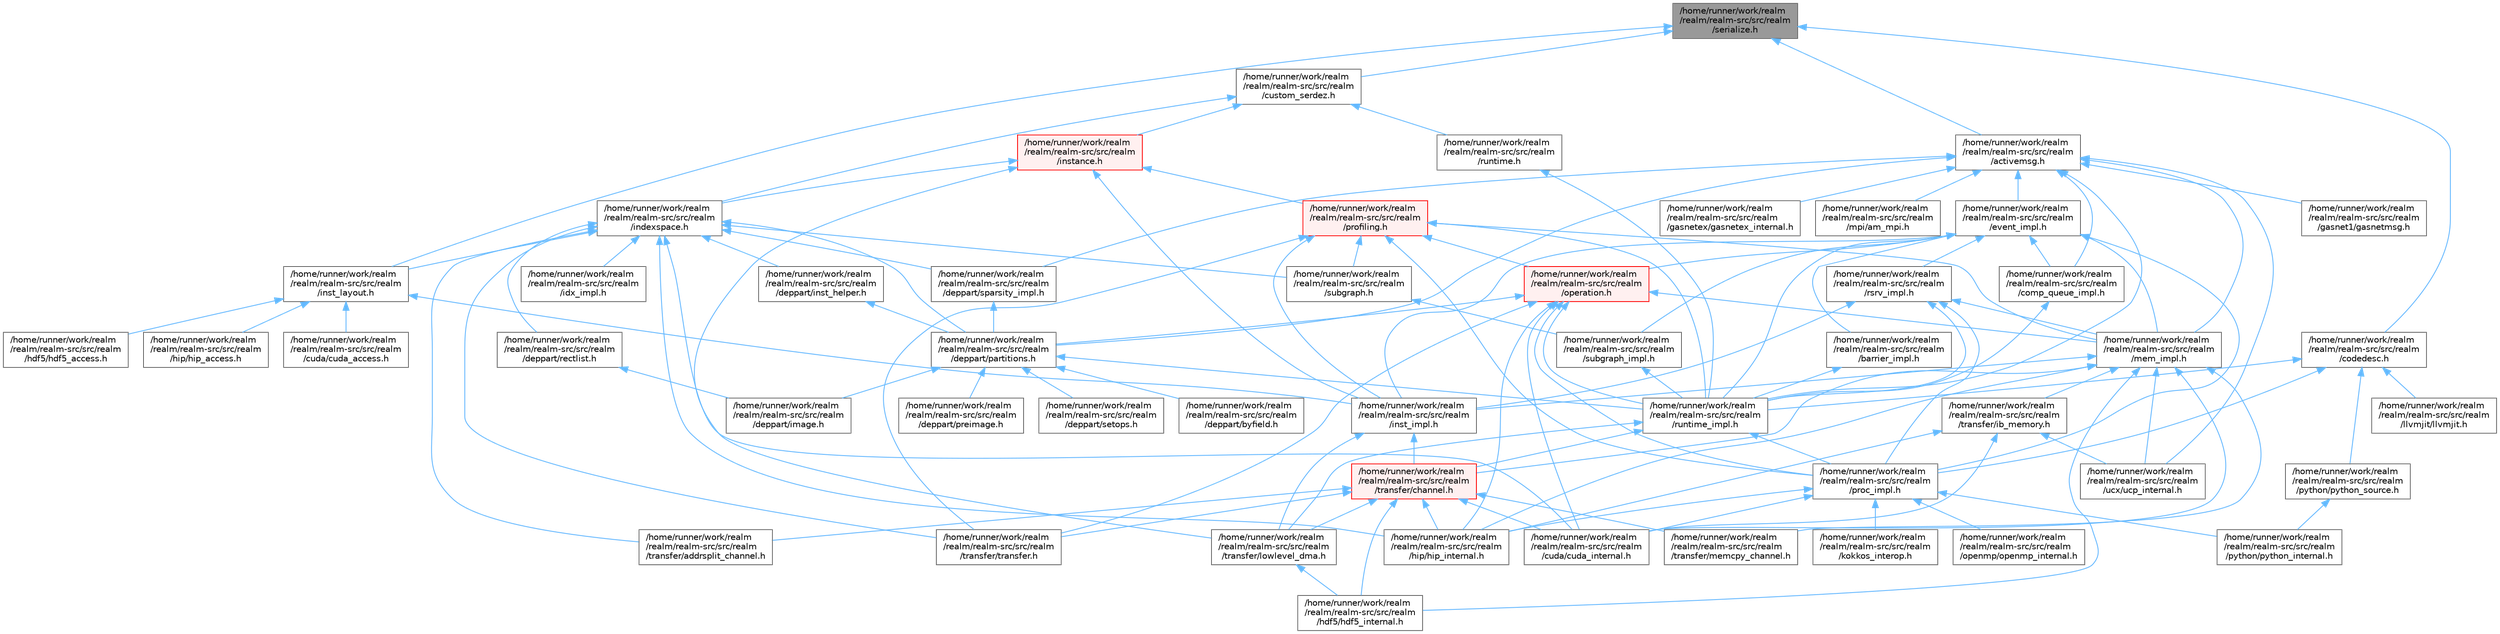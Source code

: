 digraph "/home/runner/work/realm/realm/realm-src/src/realm/serialize.h"
{
 // LATEX_PDF_SIZE
  bgcolor="transparent";
  edge [fontname=Helvetica,fontsize=10,labelfontname=Helvetica,labelfontsize=10];
  node [fontname=Helvetica,fontsize=10,shape=box,height=0.2,width=0.4];
  Node1 [id="Node000001",label="/home/runner/work/realm\l/realm/realm-src/src/realm\l/serialize.h",height=0.2,width=0.4,color="gray40", fillcolor="grey60", style="filled", fontcolor="black",tooltip=" "];
  Node1 -> Node2 [id="edge1_Node000001_Node000002",dir="back",color="steelblue1",style="solid",tooltip=" "];
  Node2 [id="Node000002",label="/home/runner/work/realm\l/realm/realm-src/src/realm\l/activemsg.h",height=0.2,width=0.4,color="grey40", fillcolor="white", style="filled",URL="$activemsg_8h.html",tooltip=" "];
  Node2 -> Node3 [id="edge2_Node000002_Node000003",dir="back",color="steelblue1",style="solid",tooltip=" "];
  Node3 [id="Node000003",label="/home/runner/work/realm\l/realm/realm-src/src/realm\l/comp_queue_impl.h",height=0.2,width=0.4,color="grey40", fillcolor="white", style="filled",URL="$comp__queue__impl_8h.html",tooltip=" "];
  Node3 -> Node4 [id="edge3_Node000003_Node000004",dir="back",color="steelblue1",style="solid",tooltip=" "];
  Node4 [id="Node000004",label="/home/runner/work/realm\l/realm/realm-src/src/realm\l/runtime_impl.h",height=0.2,width=0.4,color="grey40", fillcolor="white", style="filled",URL="$runtime__impl_8h.html",tooltip=" "];
  Node4 -> Node5 [id="edge4_Node000004_Node000005",dir="back",color="steelblue1",style="solid",tooltip=" "];
  Node5 [id="Node000005",label="/home/runner/work/realm\l/realm/realm-src/src/realm\l/proc_impl.h",height=0.2,width=0.4,color="grey40", fillcolor="white", style="filled",URL="$proc__impl_8h.html",tooltip=" "];
  Node5 -> Node6 [id="edge5_Node000005_Node000006",dir="back",color="steelblue1",style="solid",tooltip=" "];
  Node6 [id="Node000006",label="/home/runner/work/realm\l/realm/realm-src/src/realm\l/cuda/cuda_internal.h",height=0.2,width=0.4,color="grey40", fillcolor="white", style="filled",URL="$cuda__internal_8h.html",tooltip=" "];
  Node5 -> Node7 [id="edge6_Node000005_Node000007",dir="back",color="steelblue1",style="solid",tooltip=" "];
  Node7 [id="Node000007",label="/home/runner/work/realm\l/realm/realm-src/src/realm\l/hip/hip_internal.h",height=0.2,width=0.4,color="grey40", fillcolor="white", style="filled",URL="$hip__internal_8h.html",tooltip=" "];
  Node5 -> Node8 [id="edge7_Node000005_Node000008",dir="back",color="steelblue1",style="solid",tooltip=" "];
  Node8 [id="Node000008",label="/home/runner/work/realm\l/realm/realm-src/src/realm\l/kokkos_interop.h",height=0.2,width=0.4,color="grey40", fillcolor="white", style="filled",URL="$kokkos__interop_8h.html",tooltip=" "];
  Node5 -> Node9 [id="edge8_Node000005_Node000009",dir="back",color="steelblue1",style="solid",tooltip=" "];
  Node9 [id="Node000009",label="/home/runner/work/realm\l/realm/realm-src/src/realm\l/openmp/openmp_internal.h",height=0.2,width=0.4,color="grey40", fillcolor="white", style="filled",URL="$openmp__internal_8h.html",tooltip=" "];
  Node5 -> Node10 [id="edge9_Node000005_Node000010",dir="back",color="steelblue1",style="solid",tooltip=" "];
  Node10 [id="Node000010",label="/home/runner/work/realm\l/realm/realm-src/src/realm\l/python/python_internal.h",height=0.2,width=0.4,color="grey40", fillcolor="white", style="filled",URL="$python__internal_8h.html",tooltip=" "];
  Node4 -> Node11 [id="edge10_Node000004_Node000011",dir="back",color="steelblue1",style="solid",tooltip=" "];
  Node11 [id="Node000011",label="/home/runner/work/realm\l/realm/realm-src/src/realm\l/transfer/channel.h",height=0.2,width=0.4,color="red", fillcolor="#FFF0F0", style="filled",URL="$channel_8h.html",tooltip=" "];
  Node11 -> Node6 [id="edge11_Node000011_Node000006",dir="back",color="steelblue1",style="solid",tooltip=" "];
  Node11 -> Node12 [id="edge12_Node000011_Node000012",dir="back",color="steelblue1",style="solid",tooltip=" "];
  Node12 [id="Node000012",label="/home/runner/work/realm\l/realm/realm-src/src/realm\l/hdf5/hdf5_internal.h",height=0.2,width=0.4,color="grey40", fillcolor="white", style="filled",URL="$hdf5__internal_8h.html",tooltip=" "];
  Node11 -> Node7 [id="edge13_Node000011_Node000007",dir="back",color="steelblue1",style="solid",tooltip=" "];
  Node11 -> Node13 [id="edge14_Node000011_Node000013",dir="back",color="steelblue1",style="solid",tooltip=" "];
  Node13 [id="Node000013",label="/home/runner/work/realm\l/realm/realm-src/src/realm\l/transfer/addrsplit_channel.h",height=0.2,width=0.4,color="grey40", fillcolor="white", style="filled",URL="$addrsplit__channel_8h.html",tooltip=" "];
  Node11 -> Node15 [id="edge15_Node000011_Node000015",dir="back",color="steelblue1",style="solid",tooltip=" "];
  Node15 [id="Node000015",label="/home/runner/work/realm\l/realm/realm-src/src/realm\l/transfer/lowlevel_dma.h",height=0.2,width=0.4,color="grey40", fillcolor="white", style="filled",URL="$lowlevel__dma_8h.html",tooltip=" "];
  Node15 -> Node12 [id="edge16_Node000015_Node000012",dir="back",color="steelblue1",style="solid",tooltip=" "];
  Node11 -> Node16 [id="edge17_Node000011_Node000016",dir="back",color="steelblue1",style="solid",tooltip=" "];
  Node16 [id="Node000016",label="/home/runner/work/realm\l/realm/realm-src/src/realm\l/transfer/memcpy_channel.h",height=0.2,width=0.4,color="grey40", fillcolor="white", style="filled",URL="$memcpy__channel_8h.html",tooltip=" "];
  Node11 -> Node17 [id="edge18_Node000011_Node000017",dir="back",color="steelblue1",style="solid",tooltip=" "];
  Node17 [id="Node000017",label="/home/runner/work/realm\l/realm/realm-src/src/realm\l/transfer/transfer.h",height=0.2,width=0.4,color="grey40", fillcolor="white", style="filled",URL="$transfer_8h.html",tooltip=" "];
  Node4 -> Node15 [id="edge19_Node000004_Node000015",dir="back",color="steelblue1",style="solid",tooltip=" "];
  Node2 -> Node18 [id="edge20_Node000002_Node000018",dir="back",color="steelblue1",style="solid",tooltip=" "];
  Node18 [id="Node000018",label="/home/runner/work/realm\l/realm/realm-src/src/realm\l/deppart/partitions.h",height=0.2,width=0.4,color="grey40", fillcolor="white", style="filled",URL="$partitions_8h.html",tooltip=" "];
  Node18 -> Node19 [id="edge21_Node000018_Node000019",dir="back",color="steelblue1",style="solid",tooltip=" "];
  Node19 [id="Node000019",label="/home/runner/work/realm\l/realm/realm-src/src/realm\l/deppart/byfield.h",height=0.2,width=0.4,color="grey40", fillcolor="white", style="filled",URL="$byfield_8h.html",tooltip=" "];
  Node18 -> Node20 [id="edge22_Node000018_Node000020",dir="back",color="steelblue1",style="solid",tooltip=" "];
  Node20 [id="Node000020",label="/home/runner/work/realm\l/realm/realm-src/src/realm\l/deppart/image.h",height=0.2,width=0.4,color="grey40", fillcolor="white", style="filled",URL="$image_8h.html",tooltip=" "];
  Node18 -> Node21 [id="edge23_Node000018_Node000021",dir="back",color="steelblue1",style="solid",tooltip=" "];
  Node21 [id="Node000021",label="/home/runner/work/realm\l/realm/realm-src/src/realm\l/deppart/preimage.h",height=0.2,width=0.4,color="grey40", fillcolor="white", style="filled",URL="$preimage_8h.html",tooltip=" "];
  Node18 -> Node22 [id="edge24_Node000018_Node000022",dir="back",color="steelblue1",style="solid",tooltip=" "];
  Node22 [id="Node000022",label="/home/runner/work/realm\l/realm/realm-src/src/realm\l/deppart/setops.h",height=0.2,width=0.4,color="grey40", fillcolor="white", style="filled",URL="$setops_8h.html",tooltip=" "];
  Node18 -> Node4 [id="edge25_Node000018_Node000004",dir="back",color="steelblue1",style="solid",tooltip=" "];
  Node2 -> Node23 [id="edge26_Node000002_Node000023",dir="back",color="steelblue1",style="solid",tooltip=" "];
  Node23 [id="Node000023",label="/home/runner/work/realm\l/realm/realm-src/src/realm\l/deppart/sparsity_impl.h",height=0.2,width=0.4,color="grey40", fillcolor="white", style="filled",URL="$sparsity__impl_8h.html",tooltip=" "];
  Node23 -> Node18 [id="edge27_Node000023_Node000018",dir="back",color="steelblue1",style="solid",tooltip=" "];
  Node2 -> Node24 [id="edge28_Node000002_Node000024",dir="back",color="steelblue1",style="solid",tooltip=" "];
  Node24 [id="Node000024",label="/home/runner/work/realm\l/realm/realm-src/src/realm\l/event_impl.h",height=0.2,width=0.4,color="grey40", fillcolor="white", style="filled",URL="$event__impl_8h.html",tooltip=" "];
  Node24 -> Node25 [id="edge29_Node000024_Node000025",dir="back",color="steelblue1",style="solid",tooltip=" "];
  Node25 [id="Node000025",label="/home/runner/work/realm\l/realm/realm-src/src/realm\l/barrier_impl.h",height=0.2,width=0.4,color="grey40", fillcolor="white", style="filled",URL="$barrier__impl_8h.html",tooltip=" "];
  Node25 -> Node4 [id="edge30_Node000025_Node000004",dir="back",color="steelblue1",style="solid",tooltip=" "];
  Node24 -> Node3 [id="edge31_Node000024_Node000003",dir="back",color="steelblue1",style="solid",tooltip=" "];
  Node24 -> Node26 [id="edge32_Node000024_Node000026",dir="back",color="steelblue1",style="solid",tooltip=" "];
  Node26 [id="Node000026",label="/home/runner/work/realm\l/realm/realm-src/src/realm\l/inst_impl.h",height=0.2,width=0.4,color="grey40", fillcolor="white", style="filled",URL="$inst__impl_8h.html",tooltip=" "];
  Node26 -> Node11 [id="edge33_Node000026_Node000011",dir="back",color="steelblue1",style="solid",tooltip=" "];
  Node26 -> Node15 [id="edge34_Node000026_Node000015",dir="back",color="steelblue1",style="solid",tooltip=" "];
  Node24 -> Node27 [id="edge35_Node000024_Node000027",dir="back",color="steelblue1",style="solid",tooltip=" "];
  Node27 [id="Node000027",label="/home/runner/work/realm\l/realm/realm-src/src/realm\l/mem_impl.h",height=0.2,width=0.4,color="grey40", fillcolor="white", style="filled",URL="$mem__impl_8h.html",tooltip=" "];
  Node27 -> Node6 [id="edge36_Node000027_Node000006",dir="back",color="steelblue1",style="solid",tooltip=" "];
  Node27 -> Node12 [id="edge37_Node000027_Node000012",dir="back",color="steelblue1",style="solid",tooltip=" "];
  Node27 -> Node7 [id="edge38_Node000027_Node000007",dir="back",color="steelblue1",style="solid",tooltip=" "];
  Node27 -> Node26 [id="edge39_Node000027_Node000026",dir="back",color="steelblue1",style="solid",tooltip=" "];
  Node27 -> Node11 [id="edge40_Node000027_Node000011",dir="back",color="steelblue1",style="solid",tooltip=" "];
  Node27 -> Node28 [id="edge41_Node000027_Node000028",dir="back",color="steelblue1",style="solid",tooltip=" "];
  Node28 [id="Node000028",label="/home/runner/work/realm\l/realm/realm-src/src/realm\l/transfer/ib_memory.h",height=0.2,width=0.4,color="grey40", fillcolor="white", style="filled",URL="$ib__memory_8h.html",tooltip=" "];
  Node28 -> Node6 [id="edge42_Node000028_Node000006",dir="back",color="steelblue1",style="solid",tooltip=" "];
  Node28 -> Node7 [id="edge43_Node000028_Node000007",dir="back",color="steelblue1",style="solid",tooltip=" "];
  Node28 -> Node29 [id="edge44_Node000028_Node000029",dir="back",color="steelblue1",style="solid",tooltip=" "];
  Node29 [id="Node000029",label="/home/runner/work/realm\l/realm/realm-src/src/realm\l/ucx/ucp_internal.h",height=0.2,width=0.4,color="grey40", fillcolor="white", style="filled",URL="$ucp__internal_8h.html",tooltip=" "];
  Node27 -> Node16 [id="edge45_Node000027_Node000016",dir="back",color="steelblue1",style="solid",tooltip=" "];
  Node27 -> Node29 [id="edge46_Node000027_Node000029",dir="back",color="steelblue1",style="solid",tooltip=" "];
  Node24 -> Node30 [id="edge47_Node000024_Node000030",dir="back",color="steelblue1",style="solid",tooltip=" "];
  Node30 [id="Node000030",label="/home/runner/work/realm\l/realm/realm-src/src/realm\l/operation.h",height=0.2,width=0.4,color="red", fillcolor="#FFF0F0", style="filled",URL="$operation_8h.html",tooltip=" "];
  Node30 -> Node6 [id="edge48_Node000030_Node000006",dir="back",color="steelblue1",style="solid",tooltip=" "];
  Node30 -> Node18 [id="edge49_Node000030_Node000018",dir="back",color="steelblue1",style="solid",tooltip=" "];
  Node30 -> Node7 [id="edge50_Node000030_Node000007",dir="back",color="steelblue1",style="solid",tooltip=" "];
  Node30 -> Node27 [id="edge51_Node000030_Node000027",dir="back",color="steelblue1",style="solid",tooltip=" "];
  Node30 -> Node5 [id="edge52_Node000030_Node000005",dir="back",color="steelblue1",style="solid",tooltip=" "];
  Node30 -> Node4 [id="edge53_Node000030_Node000004",dir="back",color="steelblue1",style="solid",tooltip=" "];
  Node30 -> Node17 [id="edge54_Node000030_Node000017",dir="back",color="steelblue1",style="solid",tooltip=" "];
  Node24 -> Node5 [id="edge55_Node000024_Node000005",dir="back",color="steelblue1",style="solid",tooltip=" "];
  Node24 -> Node32 [id="edge56_Node000024_Node000032",dir="back",color="steelblue1",style="solid",tooltip=" "];
  Node32 [id="Node000032",label="/home/runner/work/realm\l/realm/realm-src/src/realm\l/rsrv_impl.h",height=0.2,width=0.4,color="grey40", fillcolor="white", style="filled",URL="$rsrv__impl_8h.html",tooltip=" "];
  Node32 -> Node26 [id="edge57_Node000032_Node000026",dir="back",color="steelblue1",style="solid",tooltip=" "];
  Node32 -> Node27 [id="edge58_Node000032_Node000027",dir="back",color="steelblue1",style="solid",tooltip=" "];
  Node32 -> Node5 [id="edge59_Node000032_Node000005",dir="back",color="steelblue1",style="solid",tooltip=" "];
  Node32 -> Node4 [id="edge60_Node000032_Node000004",dir="back",color="steelblue1",style="solid",tooltip=" "];
  Node24 -> Node4 [id="edge61_Node000024_Node000004",dir="back",color="steelblue1",style="solid",tooltip=" "];
  Node24 -> Node33 [id="edge62_Node000024_Node000033",dir="back",color="steelblue1",style="solid",tooltip=" "];
  Node33 [id="Node000033",label="/home/runner/work/realm\l/realm/realm-src/src/realm\l/subgraph_impl.h",height=0.2,width=0.4,color="grey40", fillcolor="white", style="filled",URL="$subgraph__impl_8h.html",tooltip=" "];
  Node33 -> Node4 [id="edge63_Node000033_Node000004",dir="back",color="steelblue1",style="solid",tooltip=" "];
  Node2 -> Node34 [id="edge64_Node000002_Node000034",dir="back",color="steelblue1",style="solid",tooltip=" "];
  Node34 [id="Node000034",label="/home/runner/work/realm\l/realm/realm-src/src/realm\l/gasnet1/gasnetmsg.h",height=0.2,width=0.4,color="grey40", fillcolor="white", style="filled",URL="$gasnetmsg_8h.html",tooltip=" "];
  Node2 -> Node35 [id="edge65_Node000002_Node000035",dir="back",color="steelblue1",style="solid",tooltip=" "];
  Node35 [id="Node000035",label="/home/runner/work/realm\l/realm/realm-src/src/realm\l/gasnetex/gasnetex_internal.h",height=0.2,width=0.4,color="grey40", fillcolor="white", style="filled",URL="$gasnetex__internal_8h.html",tooltip=" "];
  Node2 -> Node27 [id="edge66_Node000002_Node000027",dir="back",color="steelblue1",style="solid",tooltip=" "];
  Node2 -> Node36 [id="edge67_Node000002_Node000036",dir="back",color="steelblue1",style="solid",tooltip=" "];
  Node36 [id="Node000036",label="/home/runner/work/realm\l/realm/realm-src/src/realm\l/mpi/am_mpi.h",height=0.2,width=0.4,color="grey40", fillcolor="white", style="filled",URL="$am__mpi_8h.html",tooltip=" "];
  Node2 -> Node4 [id="edge68_Node000002_Node000004",dir="back",color="steelblue1",style="solid",tooltip=" "];
  Node2 -> Node29 [id="edge69_Node000002_Node000029",dir="back",color="steelblue1",style="solid",tooltip=" "];
  Node1 -> Node37 [id="edge70_Node000001_Node000037",dir="back",color="steelblue1",style="solid",tooltip=" "];
  Node37 [id="Node000037",label="/home/runner/work/realm\l/realm/realm-src/src/realm\l/codedesc.h",height=0.2,width=0.4,color="grey40", fillcolor="white", style="filled",URL="$codedesc_8h.html",tooltip=" "];
  Node37 -> Node38 [id="edge71_Node000037_Node000038",dir="back",color="steelblue1",style="solid",tooltip=" "];
  Node38 [id="Node000038",label="/home/runner/work/realm\l/realm/realm-src/src/realm\l/llvmjit/llvmjit.h",height=0.2,width=0.4,color="grey40", fillcolor="white", style="filled",URL="$llvmjit_8h.html",tooltip=" "];
  Node37 -> Node5 [id="edge72_Node000037_Node000005",dir="back",color="steelblue1",style="solid",tooltip=" "];
  Node37 -> Node39 [id="edge73_Node000037_Node000039",dir="back",color="steelblue1",style="solid",tooltip=" "];
  Node39 [id="Node000039",label="/home/runner/work/realm\l/realm/realm-src/src/realm\l/python/python_source.h",height=0.2,width=0.4,color="grey40", fillcolor="white", style="filled",URL="$python__source_8h.html",tooltip=" "];
  Node39 -> Node10 [id="edge74_Node000039_Node000010",dir="back",color="steelblue1",style="solid",tooltip=" "];
  Node37 -> Node4 [id="edge75_Node000037_Node000004",dir="back",color="steelblue1",style="solid",tooltip=" "];
  Node1 -> Node40 [id="edge76_Node000001_Node000040",dir="back",color="steelblue1",style="solid",tooltip=" "];
  Node40 [id="Node000040",label="/home/runner/work/realm\l/realm/realm-src/src/realm\l/custom_serdez.h",height=0.2,width=0.4,color="grey40", fillcolor="white", style="filled",URL="$custom__serdez_8h.html",tooltip=" "];
  Node40 -> Node41 [id="edge77_Node000040_Node000041",dir="back",color="steelblue1",style="solid",tooltip=" "];
  Node41 [id="Node000041",label="/home/runner/work/realm\l/realm/realm-src/src/realm\l/indexspace.h",height=0.2,width=0.4,color="grey40", fillcolor="white", style="filled",URL="$indexspace_8h.html",tooltip=" "];
  Node41 -> Node6 [id="edge78_Node000041_Node000006",dir="back",color="steelblue1",style="solid",tooltip=" "];
  Node41 -> Node42 [id="edge79_Node000041_Node000042",dir="back",color="steelblue1",style="solid",tooltip=" "];
  Node42 [id="Node000042",label="/home/runner/work/realm\l/realm/realm-src/src/realm\l/deppart/inst_helper.h",height=0.2,width=0.4,color="grey40", fillcolor="white", style="filled",URL="$inst__helper_8h.html",tooltip=" "];
  Node42 -> Node18 [id="edge80_Node000042_Node000018",dir="back",color="steelblue1",style="solid",tooltip=" "];
  Node41 -> Node18 [id="edge81_Node000041_Node000018",dir="back",color="steelblue1",style="solid",tooltip=" "];
  Node41 -> Node43 [id="edge82_Node000041_Node000043",dir="back",color="steelblue1",style="solid",tooltip=" "];
  Node43 [id="Node000043",label="/home/runner/work/realm\l/realm/realm-src/src/realm\l/deppart/rectlist.h",height=0.2,width=0.4,color="grey40", fillcolor="white", style="filled",URL="$rectlist_8h.html",tooltip=" "];
  Node43 -> Node20 [id="edge83_Node000043_Node000020",dir="back",color="steelblue1",style="solid",tooltip=" "];
  Node41 -> Node23 [id="edge84_Node000041_Node000023",dir="back",color="steelblue1",style="solid",tooltip=" "];
  Node41 -> Node7 [id="edge85_Node000041_Node000007",dir="back",color="steelblue1",style="solid",tooltip=" "];
  Node41 -> Node44 [id="edge86_Node000041_Node000044",dir="back",color="steelblue1",style="solid",tooltip=" "];
  Node44 [id="Node000044",label="/home/runner/work/realm\l/realm/realm-src/src/realm\l/idx_impl.h",height=0.2,width=0.4,color="grey40", fillcolor="white", style="filled",URL="$idx__impl_8h.html",tooltip=" "];
  Node41 -> Node45 [id="edge87_Node000041_Node000045",dir="back",color="steelblue1",style="solid",tooltip=" "];
  Node45 [id="Node000045",label="/home/runner/work/realm\l/realm/realm-src/src/realm\l/inst_layout.h",height=0.2,width=0.4,color="grey40", fillcolor="white", style="filled",URL="$inst__layout_8h.html",tooltip=" "];
  Node45 -> Node46 [id="edge88_Node000045_Node000046",dir="back",color="steelblue1",style="solid",tooltip=" "];
  Node46 [id="Node000046",label="/home/runner/work/realm\l/realm/realm-src/src/realm\l/cuda/cuda_access.h",height=0.2,width=0.4,color="grey40", fillcolor="white", style="filled",URL="$cuda__access_8h.html",tooltip=" "];
  Node45 -> Node47 [id="edge89_Node000045_Node000047",dir="back",color="steelblue1",style="solid",tooltip=" "];
  Node47 [id="Node000047",label="/home/runner/work/realm\l/realm/realm-src/src/realm\l/hdf5/hdf5_access.h",height=0.2,width=0.4,color="grey40", fillcolor="white", style="filled",URL="$hdf5__access_8h.html",tooltip=" "];
  Node45 -> Node48 [id="edge90_Node000045_Node000048",dir="back",color="steelblue1",style="solid",tooltip=" "];
  Node48 [id="Node000048",label="/home/runner/work/realm\l/realm/realm-src/src/realm\l/hip/hip_access.h",height=0.2,width=0.4,color="grey40", fillcolor="white", style="filled",URL="$hip__access_8h.html",tooltip=" "];
  Node45 -> Node26 [id="edge91_Node000045_Node000026",dir="back",color="steelblue1",style="solid",tooltip=" "];
  Node41 -> Node49 [id="edge92_Node000041_Node000049",dir="back",color="steelblue1",style="solid",tooltip=" "];
  Node49 [id="Node000049",label="/home/runner/work/realm\l/realm/realm-src/src/realm\l/subgraph.h",height=0.2,width=0.4,color="grey40", fillcolor="white", style="filled",URL="$subgraph_8h.html",tooltip=" "];
  Node49 -> Node33 [id="edge93_Node000049_Node000033",dir="back",color="steelblue1",style="solid",tooltip=" "];
  Node41 -> Node13 [id="edge94_Node000041_Node000013",dir="back",color="steelblue1",style="solid",tooltip=" "];
  Node41 -> Node17 [id="edge95_Node000041_Node000017",dir="back",color="steelblue1",style="solid",tooltip=" "];
  Node40 -> Node50 [id="edge96_Node000040_Node000050",dir="back",color="steelblue1",style="solid",tooltip=" "];
  Node50 [id="Node000050",label="/home/runner/work/realm\l/realm/realm-src/src/realm\l/instance.h",height=0.2,width=0.4,color="red", fillcolor="#FFF0F0", style="filled",URL="$instance_8h.html",tooltip=" "];
  Node50 -> Node41 [id="edge97_Node000050_Node000041",dir="back",color="steelblue1",style="solid",tooltip=" "];
  Node50 -> Node26 [id="edge98_Node000050_Node000026",dir="back",color="steelblue1",style="solid",tooltip=" "];
  Node50 -> Node51 [id="edge99_Node000050_Node000051",dir="back",color="steelblue1",style="solid",tooltip=" "];
  Node51 [id="Node000051",label="/home/runner/work/realm\l/realm/realm-src/src/realm\l/profiling.h",height=0.2,width=0.4,color="red", fillcolor="#FFF0F0", style="filled",URL="$profiling_8h.html",tooltip=" "];
  Node51 -> Node26 [id="edge100_Node000051_Node000026",dir="back",color="steelblue1",style="solid",tooltip=" "];
  Node51 -> Node27 [id="edge101_Node000051_Node000027",dir="back",color="steelblue1",style="solid",tooltip=" "];
  Node51 -> Node30 [id="edge102_Node000051_Node000030",dir="back",color="steelblue1",style="solid",tooltip=" "];
  Node51 -> Node5 [id="edge103_Node000051_Node000005",dir="back",color="steelblue1",style="solid",tooltip=" "];
  Node51 -> Node4 [id="edge104_Node000051_Node000004",dir="back",color="steelblue1",style="solid",tooltip=" "];
  Node51 -> Node49 [id="edge105_Node000051_Node000049",dir="back",color="steelblue1",style="solid",tooltip=" "];
  Node51 -> Node17 [id="edge106_Node000051_Node000017",dir="back",color="steelblue1",style="solid",tooltip=" "];
  Node50 -> Node15 [id="edge107_Node000050_Node000015",dir="back",color="steelblue1",style="solid",tooltip=" "];
  Node40 -> Node55 [id="edge108_Node000040_Node000055",dir="back",color="steelblue1",style="solid",tooltip=" "];
  Node55 [id="Node000055",label="/home/runner/work/realm\l/realm/realm-src/src/realm\l/runtime.h",height=0.2,width=0.4,color="grey40", fillcolor="white", style="filled",URL="$runtime_8h.html",tooltip=" "];
  Node55 -> Node4 [id="edge109_Node000055_Node000004",dir="back",color="steelblue1",style="solid",tooltip=" "];
  Node1 -> Node45 [id="edge110_Node000001_Node000045",dir="back",color="steelblue1",style="solid",tooltip=" "];
}
